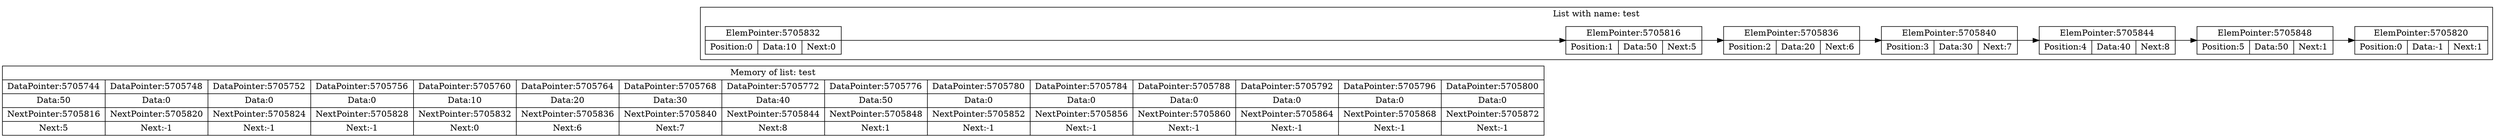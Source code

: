 digraph G{
rankdir=LR;
subgraph all {
data [shape=record, rankdir=LR,label="{Memory of list: test} | {{DataPointer:
5705744 | Data:
50 | NextPointer:
5705816 | Next:
5}| {DataPointer:
5705748 | Data:
0 | NextPointer:
5705820 | Next:
-1}| {DataPointer:
5705752 | Data:
0 | NextPointer:
5705824 | Next:
-1}| {DataPointer:
5705756 | Data:
0 | NextPointer:
5705828 | Next:
-1}| {DataPointer:
5705760 | Data:
10 | NextPointer:
5705832 | Next:
0}| {DataPointer:
5705764 | Data:
20 | NextPointer:
5705836 | Next:
6}| {DataPointer:
5705768 | Data:
30 | NextPointer:
5705840 | Next:
7}| {DataPointer:
5705772 | Data:
40 | NextPointer:
5705844 | Next:
8}| {DataPointer:
5705776 | Data:
50 | NextPointer:
5705848 | Next:
1}| {DataPointer:
5705780 | Data:
0 | NextPointer:
5705852 | Next:
-1}| {DataPointer:
5705784 | Data:
0 | NextPointer:
5705856 | Next:
-1}| {DataPointer:
5705788 | Data:
0 | NextPointer:
5705860 | Next:
-1}| {DataPointer:
5705792 | Data:
0 | NextPointer:
5705864 | Next:
-1}| {DataPointer:
5705796 | Data:
0 | NextPointer:
5705868 | Next:
-1}| {DataPointer:
5705800 | Data:
0 | NextPointer:
5705872 | Next:
-1}}"];
subgraph clusterlist {
0 [shape=record, label="ElemPointer:
5705832 | {Position
:0 | Data:
10 | Next:
0}"];
1 [shape=record, label="ElemPointer:
5705816 | {Position
:50 | Data:
5 | Next:
0}"];
0->1
1 [shape=record, label="ElemPointer:
5705816 | {Position
:1 | Data:
50 | Next:
5}"];
2 [shape=record, label="ElemPointer:
5705836 | {Position
:20 | Data:
6 | Next:
5}"];
1->2
2 [shape=record, label="ElemPointer:
5705836 | {Position
:2 | Data:
20 | Next:
6}"];
3 [shape=record, label="ElemPointer:
5705840 | {Position
:30 | Data:
7 | Next:
6}"];
2->3
3 [shape=record, label="ElemPointer:
5705840 | {Position
:3 | Data:
30 | Next:
7}"];
4 [shape=record, label="ElemPointer:
5705844 | {Position
:40 | Data:
8 | Next:
7}"];
3->4
4 [shape=record, label="ElemPointer:
5705844 | {Position
:4 | Data:
40 | Next:
8}"];
5 [shape=record, label="ElemPointer:
5705848 | {Position
:50 | Data:
1 | Next:
8}"];
4->5
5 [shape=record, label="ElemPointer:
5705848 | {Position
:5 | Data:
50 | Next:
1}"];
6 [shape=record, label="ElemPointer:
5705820 | {Position
:0 | Data:
-1 | Next:
1}"];
5->6
label = "List with name: test"}
}
}
